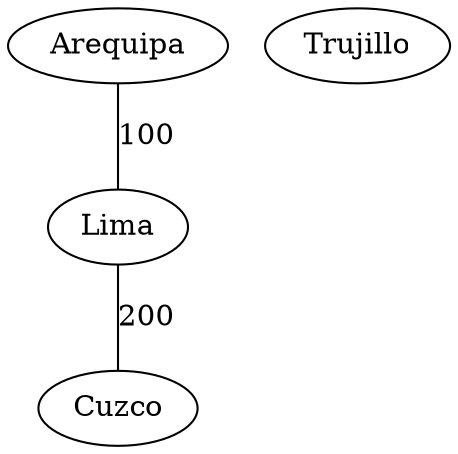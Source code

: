 strict graph A { 
Arequipa
Arequipa--Lima[label=100]
Lima
Lima--Arequipa[label=100]
Lima--Cuzco[label=200]
Cuzco
Cuzco--Lima[label=200]
Trujillo
}
